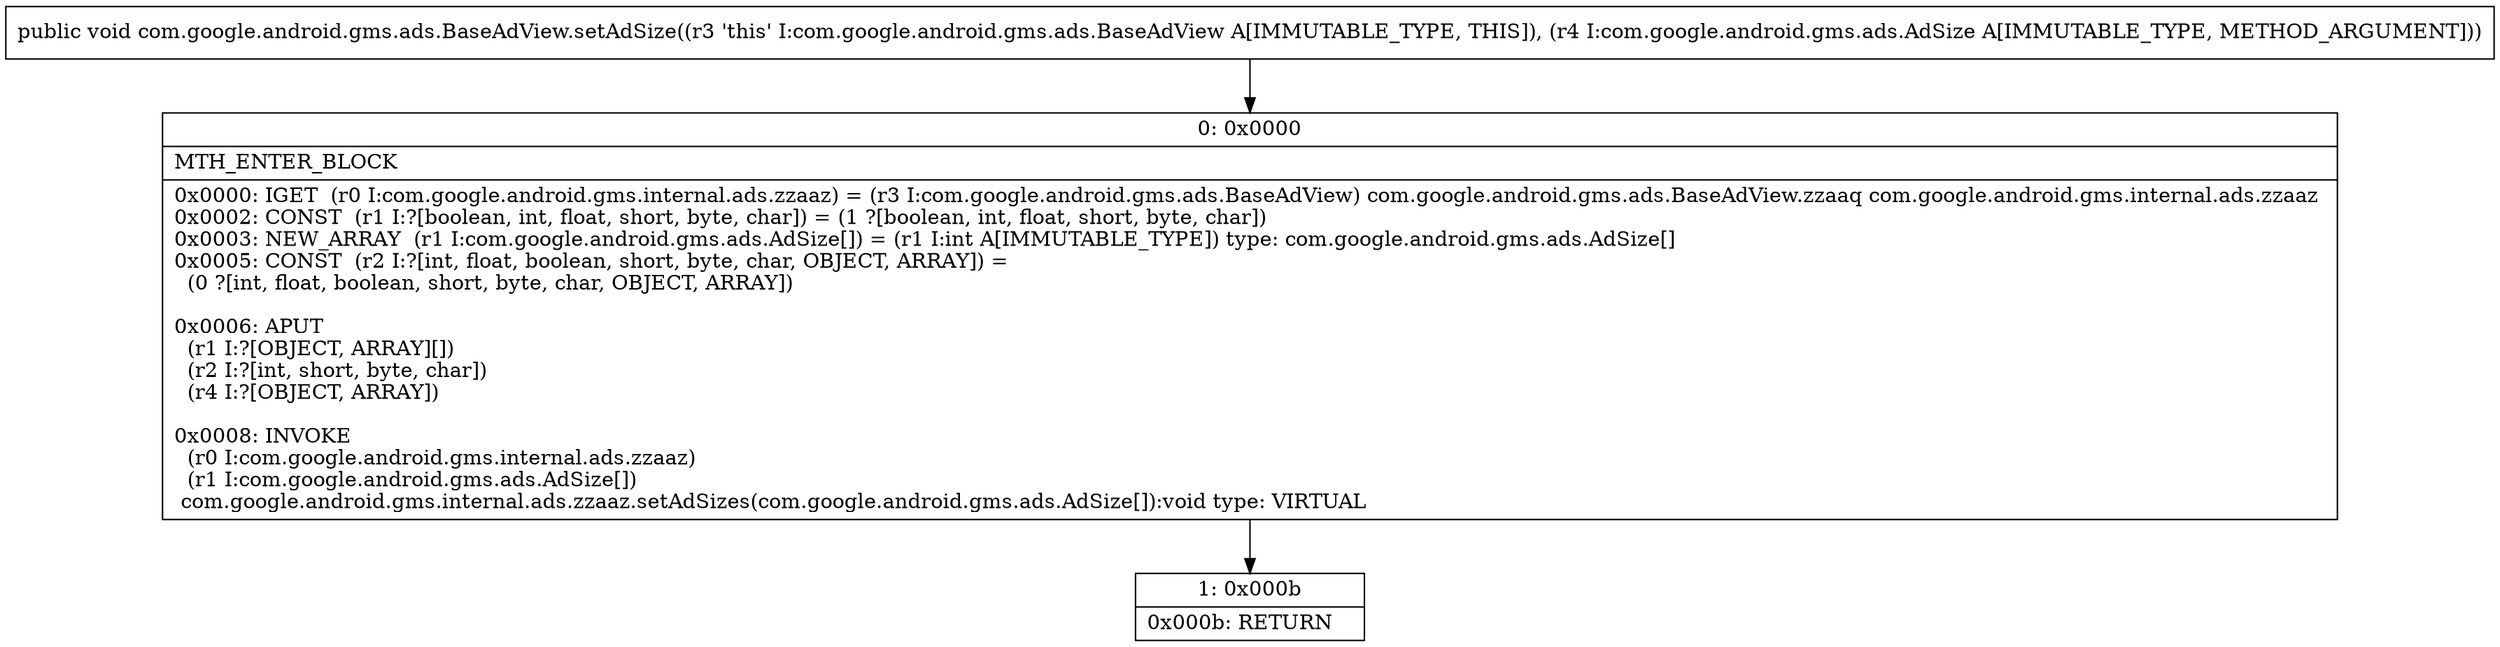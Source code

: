 digraph "CFG forcom.google.android.gms.ads.BaseAdView.setAdSize(Lcom\/google\/android\/gms\/ads\/AdSize;)V" {
Node_0 [shape=record,label="{0\:\ 0x0000|MTH_ENTER_BLOCK\l|0x0000: IGET  (r0 I:com.google.android.gms.internal.ads.zzaaz) = (r3 I:com.google.android.gms.ads.BaseAdView) com.google.android.gms.ads.BaseAdView.zzaaq com.google.android.gms.internal.ads.zzaaz \l0x0002: CONST  (r1 I:?[boolean, int, float, short, byte, char]) = (1 ?[boolean, int, float, short, byte, char]) \l0x0003: NEW_ARRAY  (r1 I:com.google.android.gms.ads.AdSize[]) = (r1 I:int A[IMMUTABLE_TYPE]) type: com.google.android.gms.ads.AdSize[] \l0x0005: CONST  (r2 I:?[int, float, boolean, short, byte, char, OBJECT, ARRAY]) = \l  (0 ?[int, float, boolean, short, byte, char, OBJECT, ARRAY])\l \l0x0006: APUT  \l  (r1 I:?[OBJECT, ARRAY][])\l  (r2 I:?[int, short, byte, char])\l  (r4 I:?[OBJECT, ARRAY])\l \l0x0008: INVOKE  \l  (r0 I:com.google.android.gms.internal.ads.zzaaz)\l  (r1 I:com.google.android.gms.ads.AdSize[])\l com.google.android.gms.internal.ads.zzaaz.setAdSizes(com.google.android.gms.ads.AdSize[]):void type: VIRTUAL \l}"];
Node_1 [shape=record,label="{1\:\ 0x000b|0x000b: RETURN   \l}"];
MethodNode[shape=record,label="{public void com.google.android.gms.ads.BaseAdView.setAdSize((r3 'this' I:com.google.android.gms.ads.BaseAdView A[IMMUTABLE_TYPE, THIS]), (r4 I:com.google.android.gms.ads.AdSize A[IMMUTABLE_TYPE, METHOD_ARGUMENT])) }"];
MethodNode -> Node_0;
Node_0 -> Node_1;
}

